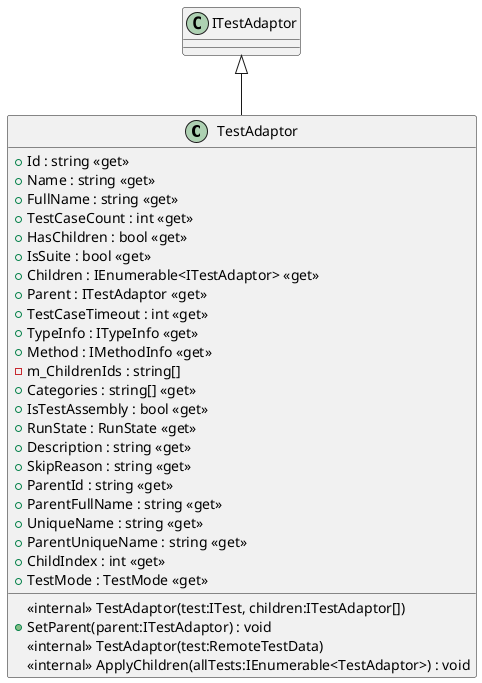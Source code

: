 @startuml
class TestAdaptor {
    <<internal>> TestAdaptor(test:ITest, children:ITestAdaptor[])
    + SetParent(parent:ITestAdaptor) : void
    <<internal>> TestAdaptor(test:RemoteTestData)
    <<internal>> ApplyChildren(allTests:IEnumerable<TestAdaptor>) : void
    + Id : string <<get>>
    + Name : string <<get>>
    + FullName : string <<get>>
    + TestCaseCount : int <<get>>
    + HasChildren : bool <<get>>
    + IsSuite : bool <<get>>
    + Children : IEnumerable<ITestAdaptor> <<get>>
    + Parent : ITestAdaptor <<get>>
    + TestCaseTimeout : int <<get>>
    + TypeInfo : ITypeInfo <<get>>
    + Method : IMethodInfo <<get>>
    - m_ChildrenIds : string[]
    + Categories : string[] <<get>>
    + IsTestAssembly : bool <<get>>
    + RunState : RunState <<get>>
    + Description : string <<get>>
    + SkipReason : string <<get>>
    + ParentId : string <<get>>
    + ParentFullName : string <<get>>
    + UniqueName : string <<get>>
    + ParentUniqueName : string <<get>>
    + ChildIndex : int <<get>>
    + TestMode : TestMode <<get>>
}
ITestAdaptor <|-- TestAdaptor
@enduml
